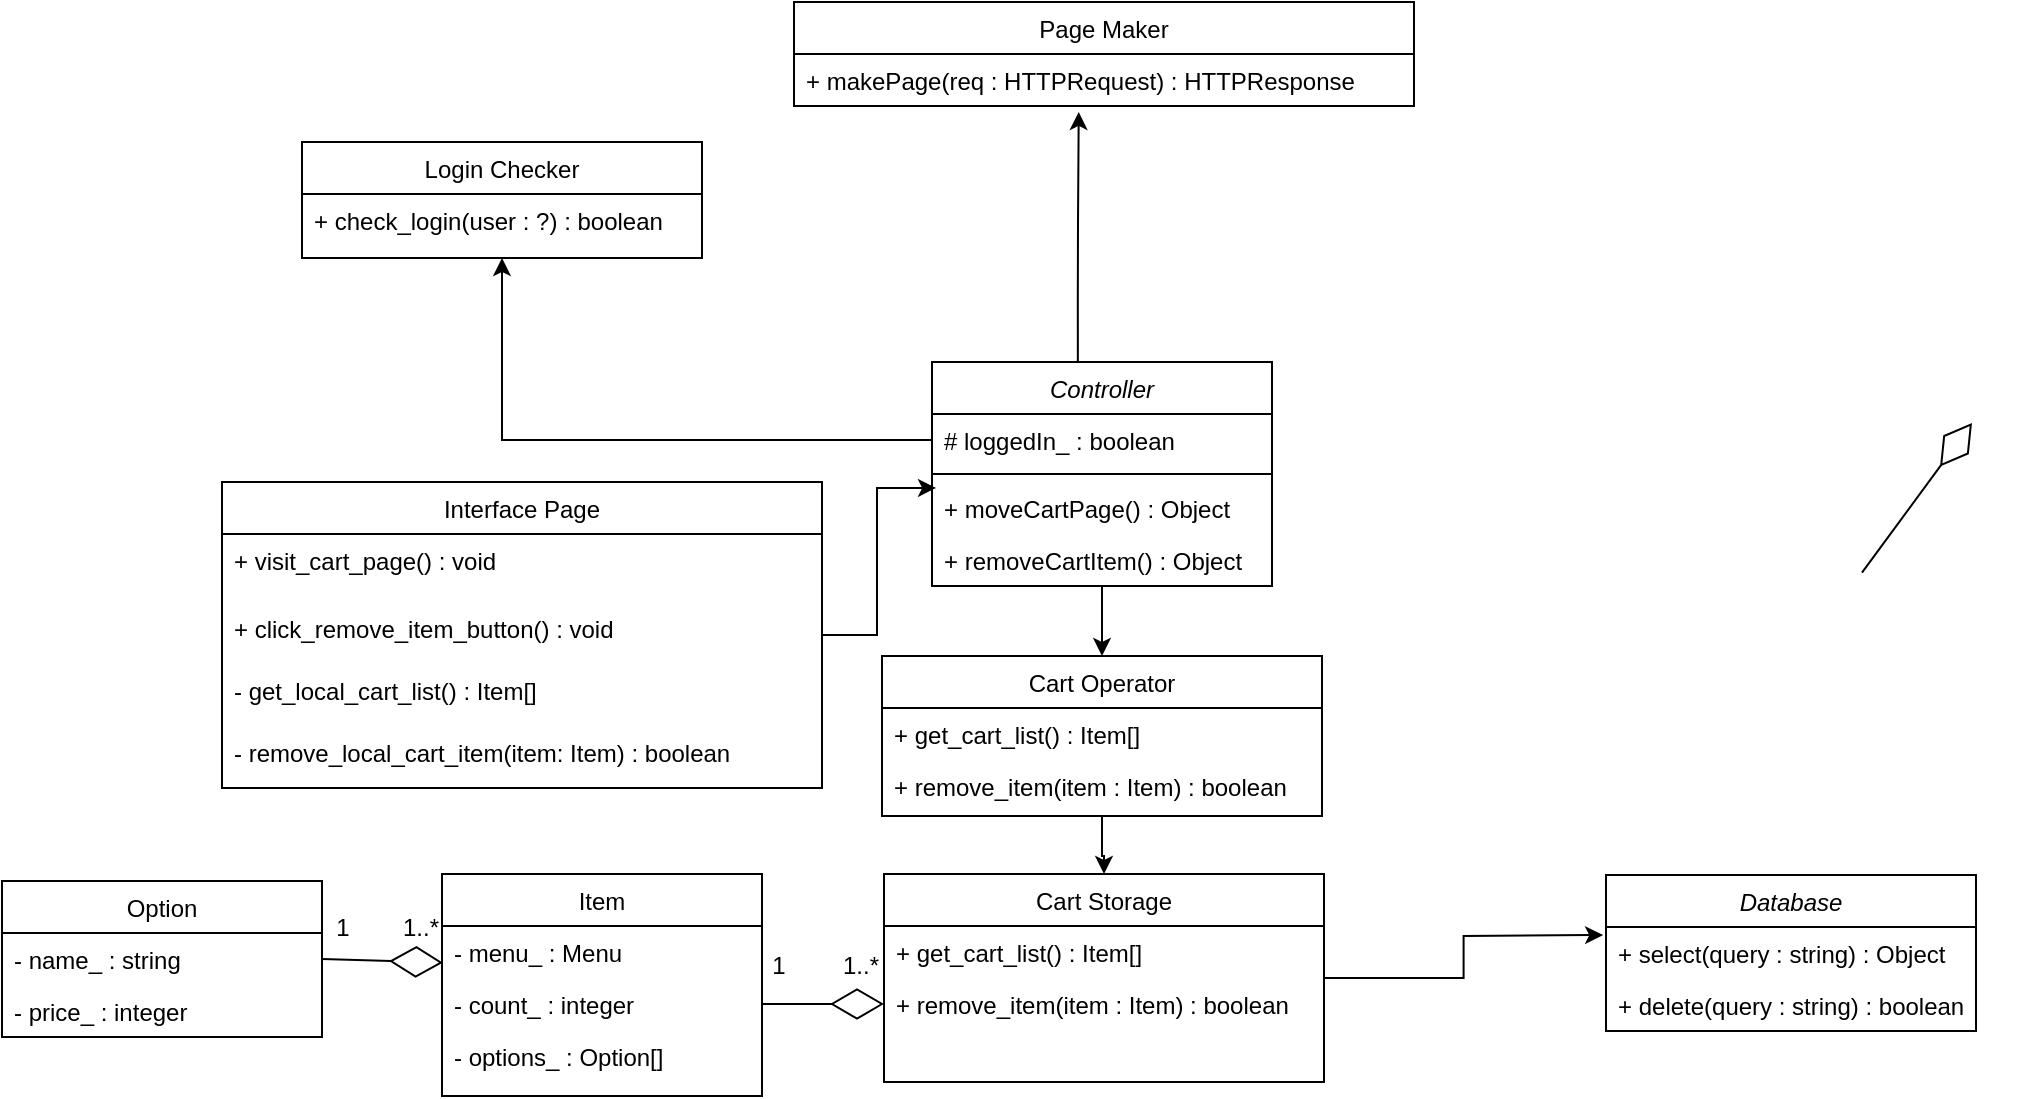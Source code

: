 <mxfile version="14.6.0" type="device"><diagram id="C5RBs43oDa-KdzZeNtuy" name="Page-1"><mxGraphModel dx="1375" dy="657" grid="1" gridSize="10" guides="1" tooltips="1" connect="1" arrows="1" fold="1" page="1" pageScale="1" pageWidth="827" pageHeight="1169" math="0" shadow="0"><root><mxCell id="WIyWlLk6GJQsqaUBKTNV-0"/><mxCell id="WIyWlLk6GJQsqaUBKTNV-1" parent="WIyWlLk6GJQsqaUBKTNV-0"/><mxCell id="rEcN5OgnjE0k0ZX1qwE--58" style="edgeStyle=orthogonalEdgeStyle;rounded=0;orthogonalLoop=1;jettySize=auto;html=1;exitX=0.5;exitY=1;exitDx=0;exitDy=0;" edge="1" parent="WIyWlLk6GJQsqaUBKTNV-1" source="rEcN5OgnjE0k0ZX1qwE--60" target="rEcN5OgnjE0k0ZX1qwE--74"><mxGeometry relative="1" as="geometry"/></mxCell><mxCell id="rEcN5OgnjE0k0ZX1qwE--60" value="Controller" style="swimlane;fontStyle=2;align=center;verticalAlign=top;childLayout=stackLayout;horizontal=1;startSize=26;horizontalStack=0;resizeParent=1;resizeLast=0;collapsible=1;marginBottom=0;rounded=0;shadow=0;strokeWidth=1;" vertex="1" parent="WIyWlLk6GJQsqaUBKTNV-1"><mxGeometry x="555" y="290" width="170" height="112" as="geometry"><mxRectangle x="220" y="120" width="160" height="26" as="alternateBounds"/></mxGeometry></mxCell><mxCell id="rEcN5OgnjE0k0ZX1qwE--61" value="# loggedIn_ : boolean" style="text;align=left;verticalAlign=top;spacingLeft=4;spacingRight=4;overflow=hidden;rotatable=0;points=[[0,0.5],[1,0.5]];portConstraint=eastwest;" vertex="1" parent="rEcN5OgnjE0k0ZX1qwE--60"><mxGeometry y="26" width="170" height="26" as="geometry"/></mxCell><mxCell id="rEcN5OgnjE0k0ZX1qwE--62" value="" style="line;html=1;strokeWidth=1;align=left;verticalAlign=middle;spacingTop=-1;spacingLeft=3;spacingRight=3;rotatable=0;labelPosition=right;points=[];portConstraint=eastwest;" vertex="1" parent="rEcN5OgnjE0k0ZX1qwE--60"><mxGeometry y="52" width="170" height="8" as="geometry"/></mxCell><mxCell id="rEcN5OgnjE0k0ZX1qwE--63" value="+ moveCartPage() : Object" style="text;align=left;verticalAlign=top;spacingLeft=4;spacingRight=4;overflow=hidden;rotatable=0;points=[[0,0.5],[1,0.5]];portConstraint=eastwest;" vertex="1" parent="rEcN5OgnjE0k0ZX1qwE--60"><mxGeometry y="60" width="170" height="26" as="geometry"/></mxCell><mxCell id="rEcN5OgnjE0k0ZX1qwE--115" value="+ removeCartItem() : Object" style="text;align=left;verticalAlign=top;spacingLeft=4;spacingRight=4;overflow=hidden;rotatable=0;points=[[0,0.5],[1,0.5]];portConstraint=eastwest;" vertex="1" parent="rEcN5OgnjE0k0ZX1qwE--60"><mxGeometry y="86" width="170" height="26" as="geometry"/></mxCell><mxCell id="rEcN5OgnjE0k0ZX1qwE--65" value="Page Maker" style="swimlane;fontStyle=0;align=center;verticalAlign=top;childLayout=stackLayout;horizontal=1;startSize=26;horizontalStack=0;resizeParent=1;resizeLast=0;collapsible=1;marginBottom=0;rounded=0;shadow=0;strokeWidth=1;" vertex="1" parent="WIyWlLk6GJQsqaUBKTNV-1"><mxGeometry x="486" y="110" width="310" height="52" as="geometry"><mxRectangle x="550" y="140" width="160" height="26" as="alternateBounds"/></mxGeometry></mxCell><mxCell id="rEcN5OgnjE0k0ZX1qwE--66" value="+ makePage(req : HTTPRequest) : HTTPResponse" style="text;align=left;verticalAlign=top;spacingLeft=4;spacingRight=4;overflow=hidden;rotatable=0;points=[[0,0.5],[1,0.5]];portConstraint=eastwest;" vertex="1" parent="rEcN5OgnjE0k0ZX1qwE--65"><mxGeometry y="26" width="310" height="26" as="geometry"/></mxCell><mxCell id="rEcN5OgnjE0k0ZX1qwE--67" value="Login Checker" style="swimlane;fontStyle=0;align=center;verticalAlign=top;childLayout=stackLayout;horizontal=1;startSize=26;horizontalStack=0;resizeParent=1;resizeLast=0;collapsible=1;marginBottom=0;rounded=0;shadow=0;strokeWidth=1;" vertex="1" parent="WIyWlLk6GJQsqaUBKTNV-1"><mxGeometry x="240" y="180" width="200" height="58" as="geometry"><mxRectangle x="550" y="140" width="160" height="26" as="alternateBounds"/></mxGeometry></mxCell><mxCell id="rEcN5OgnjE0k0ZX1qwE--68" value="+ check_login(user : ?) : boolean" style="text;align=left;verticalAlign=top;spacingLeft=4;spacingRight=4;overflow=hidden;rotatable=0;points=[[0,0.5],[1,0.5]];portConstraint=eastwest;" vertex="1" parent="rEcN5OgnjE0k0ZX1qwE--67"><mxGeometry y="26" width="200" height="26" as="geometry"/></mxCell><mxCell id="rEcN5OgnjE0k0ZX1qwE--69" style="edgeStyle=orthogonalEdgeStyle;rounded=0;orthogonalLoop=1;jettySize=auto;html=1;exitX=0.5;exitY=1;exitDx=0;exitDy=0;entryX=0.5;entryY=0;entryDx=0;entryDy=0;" edge="1" parent="WIyWlLk6GJQsqaUBKTNV-1" target="rEcN5OgnjE0k0ZX1qwE--86"><mxGeometry relative="1" as="geometry"><mxPoint x="950" y="238.0" as="sourcePoint"/></mxGeometry></mxCell><mxCell id="rEcN5OgnjE0k0ZX1qwE--73" style="edgeStyle=orthogonalEdgeStyle;rounded=0;orthogonalLoop=1;jettySize=auto;html=1;entryX=0.5;entryY=0;entryDx=0;entryDy=0;" edge="1" parent="WIyWlLk6GJQsqaUBKTNV-1" source="rEcN5OgnjE0k0ZX1qwE--74" target="rEcN5OgnjE0k0ZX1qwE--90"><mxGeometry relative="1" as="geometry"/></mxCell><mxCell id="rEcN5OgnjE0k0ZX1qwE--74" value="Cart Operator" style="swimlane;fontStyle=0;align=center;verticalAlign=top;childLayout=stackLayout;horizontal=1;startSize=26;horizontalStack=0;resizeParent=1;resizeLast=0;collapsible=1;marginBottom=0;rounded=0;shadow=0;strokeWidth=1;" vertex="1" parent="WIyWlLk6GJQsqaUBKTNV-1"><mxGeometry x="530" y="437" width="220" height="80" as="geometry"><mxRectangle x="530" y="437" width="160" height="26" as="alternateBounds"/></mxGeometry></mxCell><mxCell id="rEcN5OgnjE0k0ZX1qwE--112" value="+ get_cart_list() : Item[]" style="text;align=left;verticalAlign=top;spacingLeft=4;spacingRight=4;overflow=hidden;rotatable=0;points=[[0,0.5],[1,0.5]];portConstraint=eastwest;" vertex="1" parent="rEcN5OgnjE0k0ZX1qwE--74"><mxGeometry y="26" width="220" height="26" as="geometry"/></mxCell><mxCell id="rEcN5OgnjE0k0ZX1qwE--75" value="+ remove_item(item : Item) : boolean" style="text;align=left;verticalAlign=top;spacingLeft=4;spacingRight=4;overflow=hidden;rotatable=0;points=[[0,0.5],[1,0.5]];portConstraint=eastwest;" vertex="1" parent="rEcN5OgnjE0k0ZX1qwE--74"><mxGeometry y="52" width="220" height="26" as="geometry"/></mxCell><mxCell id="rEcN5OgnjE0k0ZX1qwE--76" style="edgeStyle=orthogonalEdgeStyle;rounded=0;orthogonalLoop=1;jettySize=auto;html=1;entryX=0.012;entryY=0.115;entryDx=0;entryDy=0;entryPerimeter=0;" edge="1" parent="WIyWlLk6GJQsqaUBKTNV-1" source="rEcN5OgnjE0k0ZX1qwE--77" target="rEcN5OgnjE0k0ZX1qwE--63"><mxGeometry relative="1" as="geometry"/></mxCell><mxCell id="rEcN5OgnjE0k0ZX1qwE--77" value="Interface Page" style="swimlane;fontStyle=0;align=center;verticalAlign=top;childLayout=stackLayout;horizontal=1;startSize=26;horizontalStack=0;resizeParent=1;resizeLast=0;collapsible=1;marginBottom=0;rounded=0;shadow=0;strokeWidth=1;" vertex="1" parent="WIyWlLk6GJQsqaUBKTNV-1"><mxGeometry x="200" y="350" width="300" height="153" as="geometry"><mxRectangle x="510" y="10" width="160" height="26" as="alternateBounds"/></mxGeometry></mxCell><mxCell id="rEcN5OgnjE0k0ZX1qwE--78" value="+ visit_cart_page() : void&#10;" style="text;align=left;verticalAlign=top;spacingLeft=4;spacingRight=4;overflow=hidden;rotatable=0;points=[[0,0.5],[1,0.5]];portConstraint=eastwest;" vertex="1" parent="rEcN5OgnjE0k0ZX1qwE--77"><mxGeometry y="26" width="300" height="34" as="geometry"/></mxCell><mxCell id="rEcN5OgnjE0k0ZX1qwE--79" value="+ click_remove_item_button() : void" style="text;align=left;verticalAlign=top;spacingLeft=4;spacingRight=4;overflow=hidden;rotatable=0;points=[[0,0.5],[1,0.5]];portConstraint=eastwest;" vertex="1" parent="rEcN5OgnjE0k0ZX1qwE--77"><mxGeometry y="60" width="300" height="31" as="geometry"/></mxCell><mxCell id="rEcN5OgnjE0k0ZX1qwE--116" value="- get_local_cart_list() : Item[]" style="text;align=left;verticalAlign=top;spacingLeft=4;spacingRight=4;overflow=hidden;rotatable=0;points=[[0,0.5],[1,0.5]];portConstraint=eastwest;" vertex="1" parent="rEcN5OgnjE0k0ZX1qwE--77"><mxGeometry y="91" width="300" height="31" as="geometry"/></mxCell><mxCell id="rEcN5OgnjE0k0ZX1qwE--117" value="- remove_local_cart_item(item: Item) : boolean" style="text;align=left;verticalAlign=top;spacingLeft=4;spacingRight=4;overflow=hidden;rotatable=0;points=[[0,0.5],[1,0.5]];portConstraint=eastwest;" vertex="1" parent="rEcN5OgnjE0k0ZX1qwE--77"><mxGeometry y="122" width="300" height="31" as="geometry"/></mxCell><mxCell id="rEcN5OgnjE0k0ZX1qwE--80" style="edgeStyle=orthogonalEdgeStyle;rounded=0;orthogonalLoop=1;jettySize=auto;html=1;entryX=0.456;entryY=1.115;entryDx=0;entryDy=0;entryPerimeter=0;exitX=0.429;exitY=0;exitDx=0;exitDy=0;exitPerimeter=0;" edge="1" parent="WIyWlLk6GJQsqaUBKTNV-1" source="rEcN5OgnjE0k0ZX1qwE--60"><mxGeometry relative="1" as="geometry"><Array as="points"><mxPoint x="628" y="260"/><mxPoint x="628" y="260"/><mxPoint x="628" y="220"/><mxPoint x="628" y="220"/></Array><mxPoint x="631" y="260.0" as="sourcePoint"/><mxPoint x="628.36" y="164.99" as="targetPoint"/></mxGeometry></mxCell><mxCell id="rEcN5OgnjE0k0ZX1qwE--81" value="Database" style="swimlane;fontStyle=2;align=center;verticalAlign=top;childLayout=stackLayout;horizontal=1;startSize=26;horizontalStack=0;resizeParent=1;resizeLast=0;collapsible=1;marginBottom=0;rounded=0;shadow=0;strokeWidth=1;" vertex="1" parent="WIyWlLk6GJQsqaUBKTNV-1"><mxGeometry x="892" y="546.5" width="185" height="78" as="geometry"><mxRectangle x="220" y="120" width="160" height="26" as="alternateBounds"/></mxGeometry></mxCell><mxCell id="rEcN5OgnjE0k0ZX1qwE--83" value="+ select(query : string) : Object" style="text;align=left;verticalAlign=top;spacingLeft=4;spacingRight=4;overflow=hidden;rotatable=0;points=[[0,0.5],[1,0.5]];portConstraint=eastwest;" vertex="1" parent="rEcN5OgnjE0k0ZX1qwE--81"><mxGeometry y="26" width="185" height="26" as="geometry"/></mxCell><mxCell id="rEcN5OgnjE0k0ZX1qwE--118" value="+ delete(query : string) : boolean" style="text;align=left;verticalAlign=top;spacingLeft=4;spacingRight=4;overflow=hidden;rotatable=0;points=[[0,0.5],[1,0.5]];portConstraint=eastwest;" vertex="1" parent="rEcN5OgnjE0k0ZX1qwE--81"><mxGeometry y="52" width="185" height="26" as="geometry"/></mxCell><mxCell id="rEcN5OgnjE0k0ZX1qwE--84" style="edgeStyle=orthogonalEdgeStyle;rounded=0;orthogonalLoop=1;jettySize=auto;html=1;entryX=0.5;entryY=1;entryDx=0;entryDy=0;" edge="1" parent="WIyWlLk6GJQsqaUBKTNV-1" source="rEcN5OgnjE0k0ZX1qwE--61" target="rEcN5OgnjE0k0ZX1qwE--67"><mxGeometry relative="1" as="geometry"/></mxCell><mxCell id="rEcN5OgnjE0k0ZX1qwE--89" style="edgeStyle=orthogonalEdgeStyle;rounded=0;orthogonalLoop=1;jettySize=auto;html=1;entryX=-0.024;entryY=0.923;entryDx=0;entryDy=0;entryPerimeter=0;" edge="1" parent="WIyWlLk6GJQsqaUBKTNV-1" source="rEcN5OgnjE0k0ZX1qwE--90"><mxGeometry relative="1" as="geometry"><mxPoint x="890.56" y="576.498" as="targetPoint"/></mxGeometry></mxCell><mxCell id="rEcN5OgnjE0k0ZX1qwE--90" value="Cart Storage" style="swimlane;fontStyle=0;align=center;verticalAlign=top;childLayout=stackLayout;horizontal=1;startSize=26;horizontalStack=0;resizeParent=1;resizeLast=0;collapsible=1;marginBottom=0;rounded=0;shadow=0;strokeWidth=1;" vertex="1" parent="WIyWlLk6GJQsqaUBKTNV-1"><mxGeometry x="531" y="546" width="220" height="104" as="geometry"><mxRectangle x="510" y="10" width="160" height="26" as="alternateBounds"/></mxGeometry></mxCell><mxCell id="rEcN5OgnjE0k0ZX1qwE--91" value="+ get_cart_list() : Item[]" style="text;align=left;verticalAlign=top;spacingLeft=4;spacingRight=4;overflow=hidden;rotatable=0;points=[[0,0.5],[1,0.5]];portConstraint=eastwest;" vertex="1" parent="rEcN5OgnjE0k0ZX1qwE--90"><mxGeometry y="26" width="220" height="26" as="geometry"/></mxCell><mxCell id="rEcN5OgnjE0k0ZX1qwE--114" value="+ remove_item(item : Item) : boolean" style="text;align=left;verticalAlign=top;spacingLeft=4;spacingRight=4;overflow=hidden;rotatable=0;points=[[0,0.5],[1,0.5]];portConstraint=eastwest;" vertex="1" parent="rEcN5OgnjE0k0ZX1qwE--90"><mxGeometry y="52" width="220" height="26" as="geometry"/></mxCell><mxCell id="rEcN5OgnjE0k0ZX1qwE--92" value="Item" style="swimlane;fontStyle=0;align=center;verticalAlign=top;childLayout=stackLayout;horizontal=1;startSize=26;horizontalStack=0;resizeParent=1;resizeLast=0;collapsible=1;marginBottom=0;rounded=0;shadow=0;strokeWidth=1;" vertex="1" parent="WIyWlLk6GJQsqaUBKTNV-1"><mxGeometry x="310" y="546" width="160" height="111" as="geometry"><mxRectangle x="510" y="10" width="160" height="26" as="alternateBounds"/></mxGeometry></mxCell><mxCell id="rEcN5OgnjE0k0ZX1qwE--93" value="- menu_ : Menu" style="text;align=left;verticalAlign=top;spacingLeft=4;spacingRight=4;overflow=hidden;rotatable=0;points=[[0,0.5],[1,0.5]];portConstraint=eastwest;" vertex="1" parent="rEcN5OgnjE0k0ZX1qwE--92"><mxGeometry y="26" width="160" height="26" as="geometry"/></mxCell><mxCell id="rEcN5OgnjE0k0ZX1qwE--94" value="- count_ : integer" style="text;align=left;verticalAlign=top;spacingLeft=4;spacingRight=4;overflow=hidden;rotatable=0;points=[[0,0.5],[1,0.5]];portConstraint=eastwest;" vertex="1" parent="rEcN5OgnjE0k0ZX1qwE--92"><mxGeometry y="52" width="160" height="26" as="geometry"/></mxCell><mxCell id="rEcN5OgnjE0k0ZX1qwE--95" value="- options_ : Option[]" style="text;align=left;verticalAlign=top;spacingLeft=4;spacingRight=4;overflow=hidden;rotatable=0;points=[[0,0.5],[1,0.5]];portConstraint=eastwest;" vertex="1" parent="rEcN5OgnjE0k0ZX1qwE--92"><mxGeometry y="78" width="160" height="26" as="geometry"/></mxCell><mxCell id="rEcN5OgnjE0k0ZX1qwE--99" value="Option" style="swimlane;fontStyle=0;align=center;verticalAlign=top;childLayout=stackLayout;horizontal=1;startSize=26;horizontalStack=0;resizeParent=1;resizeLast=0;collapsible=1;marginBottom=0;rounded=0;shadow=0;strokeWidth=1;" vertex="1" parent="WIyWlLk6GJQsqaUBKTNV-1"><mxGeometry x="90" y="549.5" width="160" height="78" as="geometry"><mxRectangle x="510" y="10" width="160" height="26" as="alternateBounds"/></mxGeometry></mxCell><mxCell id="rEcN5OgnjE0k0ZX1qwE--100" value="- name_ : string" style="text;align=left;verticalAlign=top;spacingLeft=4;spacingRight=4;overflow=hidden;rotatable=0;points=[[0,0.5],[1,0.5]];portConstraint=eastwest;" vertex="1" parent="rEcN5OgnjE0k0ZX1qwE--99"><mxGeometry y="26" width="160" height="26" as="geometry"/></mxCell><mxCell id="rEcN5OgnjE0k0ZX1qwE--101" value="- price_ : integer" style="text;align=left;verticalAlign=top;spacingLeft=4;spacingRight=4;overflow=hidden;rotatable=0;points=[[0,0.5],[1,0.5]];portConstraint=eastwest;" vertex="1" parent="rEcN5OgnjE0k0ZX1qwE--99"><mxGeometry y="52" width="160" height="26" as="geometry"/></mxCell><mxCell id="rEcN5OgnjE0k0ZX1qwE--102" value="" style="endArrow=diamondThin;endFill=0;endSize=24;html=1;exitX=1;exitY=0.5;exitDx=0;exitDy=0;entryX=0.003;entryY=0.705;entryDx=0;entryDy=0;entryPerimeter=0;" edge="1" parent="WIyWlLk6GJQsqaUBKTNV-1" source="rEcN5OgnjE0k0ZX1qwE--100" target="rEcN5OgnjE0k0ZX1qwE--93"><mxGeometry width="160" relative="1" as="geometry"><mxPoint x="330.32" y="468.998" as="sourcePoint"/><mxPoint x="430" y="468.82" as="targetPoint"/></mxGeometry></mxCell><mxCell id="rEcN5OgnjE0k0ZX1qwE--103" value="" style="endArrow=diamondThin;endFill=0;endSize=24;html=1;exitX=1;exitY=0.5;exitDx=0;exitDy=0;entryX=0;entryY=0.5;entryDx=0;entryDy=0;" edge="1" parent="WIyWlLk6GJQsqaUBKTNV-1" source="rEcN5OgnjE0k0ZX1qwE--94" target="rEcN5OgnjE0k0ZX1qwE--114"><mxGeometry width="160" relative="1" as="geometry"><mxPoint x="340.32" y="478.998" as="sourcePoint"/><mxPoint x="440" y="478.82" as="targetPoint"/></mxGeometry></mxCell><mxCell id="rEcN5OgnjE0k0ZX1qwE--104" value="" style="endArrow=diamondThin;endFill=0;endSize=24;html=1;exitX=0;exitY=0.5;exitDx=0;exitDy=0;entryX=1;entryY=0.5;entryDx=0;entryDy=0;" edge="1" parent="WIyWlLk6GJQsqaUBKTNV-1" source="rEcN5OgnjE0k0ZX1qwE--96"><mxGeometry width="160" relative="1" as="geometry"><mxPoint x="1020.0" y="395.338" as="sourcePoint"/><mxPoint x="1075" y="320.5" as="targetPoint"/></mxGeometry></mxCell><mxCell id="rEcN5OgnjE0k0ZX1qwE--107" value="1..*" style="text;html=1;align=center;verticalAlign=middle;resizable=0;points=[];autosize=1;strokeColor=none;" vertex="1" parent="WIyWlLk6GJQsqaUBKTNV-1"><mxGeometry x="504" y="582" width="30" height="20" as="geometry"/></mxCell><mxCell id="rEcN5OgnjE0k0ZX1qwE--108" value="1" style="text;html=1;align=center;verticalAlign=middle;resizable=0;points=[];autosize=1;strokeColor=none;" vertex="1" parent="WIyWlLk6GJQsqaUBKTNV-1"><mxGeometry x="468" y="582" width="20" height="20" as="geometry"/></mxCell><mxCell id="rEcN5OgnjE0k0ZX1qwE--109" value="1..*" style="text;html=1;align=center;verticalAlign=middle;resizable=0;points=[];autosize=1;strokeColor=none;" vertex="1" parent="WIyWlLk6GJQsqaUBKTNV-1"><mxGeometry x="284" y="563" width="30" height="20" as="geometry"/></mxCell><mxCell id="rEcN5OgnjE0k0ZX1qwE--110" value="1" style="text;html=1;align=center;verticalAlign=middle;resizable=0;points=[];autosize=1;strokeColor=none;" vertex="1" parent="WIyWlLk6GJQsqaUBKTNV-1"><mxGeometry x="250" y="563" width="20" height="20" as="geometry"/></mxCell></root></mxGraphModel></diagram></mxfile>